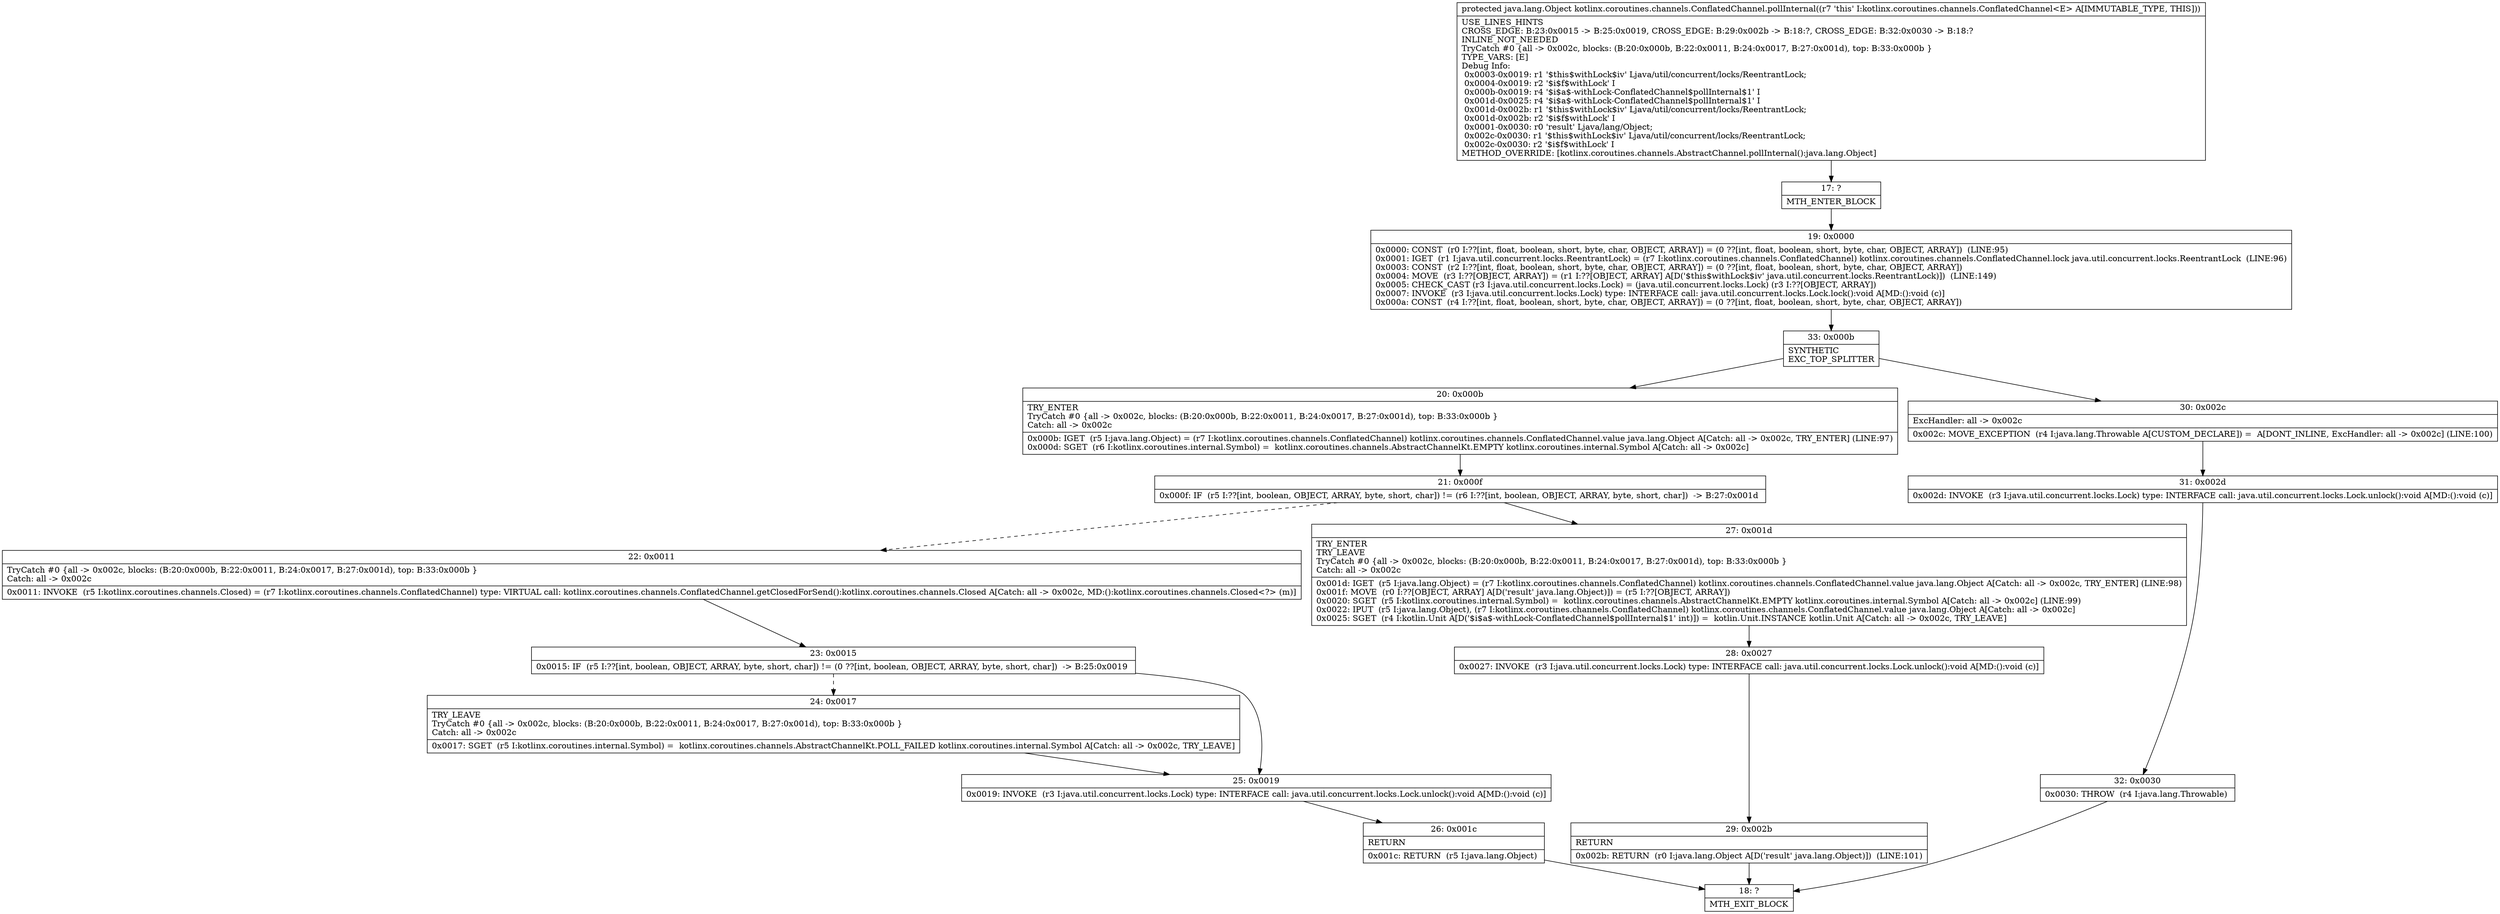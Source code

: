 digraph "CFG forkotlinx.coroutines.channels.ConflatedChannel.pollInternal()Ljava\/lang\/Object;" {
Node_17 [shape=record,label="{17\:\ ?|MTH_ENTER_BLOCK\l}"];
Node_19 [shape=record,label="{19\:\ 0x0000|0x0000: CONST  (r0 I:??[int, float, boolean, short, byte, char, OBJECT, ARRAY]) = (0 ??[int, float, boolean, short, byte, char, OBJECT, ARRAY])  (LINE:95)\l0x0001: IGET  (r1 I:java.util.concurrent.locks.ReentrantLock) = (r7 I:kotlinx.coroutines.channels.ConflatedChannel) kotlinx.coroutines.channels.ConflatedChannel.lock java.util.concurrent.locks.ReentrantLock  (LINE:96)\l0x0003: CONST  (r2 I:??[int, float, boolean, short, byte, char, OBJECT, ARRAY]) = (0 ??[int, float, boolean, short, byte, char, OBJECT, ARRAY]) \l0x0004: MOVE  (r3 I:??[OBJECT, ARRAY]) = (r1 I:??[OBJECT, ARRAY] A[D('$this$withLock$iv' java.util.concurrent.locks.ReentrantLock)])  (LINE:149)\l0x0005: CHECK_CAST (r3 I:java.util.concurrent.locks.Lock) = (java.util.concurrent.locks.Lock) (r3 I:??[OBJECT, ARRAY]) \l0x0007: INVOKE  (r3 I:java.util.concurrent.locks.Lock) type: INTERFACE call: java.util.concurrent.locks.Lock.lock():void A[MD:():void (c)]\l0x000a: CONST  (r4 I:??[int, float, boolean, short, byte, char, OBJECT, ARRAY]) = (0 ??[int, float, boolean, short, byte, char, OBJECT, ARRAY]) \l}"];
Node_33 [shape=record,label="{33\:\ 0x000b|SYNTHETIC\lEXC_TOP_SPLITTER\l}"];
Node_20 [shape=record,label="{20\:\ 0x000b|TRY_ENTER\lTryCatch #0 \{all \-\> 0x002c, blocks: (B:20:0x000b, B:22:0x0011, B:24:0x0017, B:27:0x001d), top: B:33:0x000b \}\lCatch: all \-\> 0x002c\l|0x000b: IGET  (r5 I:java.lang.Object) = (r7 I:kotlinx.coroutines.channels.ConflatedChannel) kotlinx.coroutines.channels.ConflatedChannel.value java.lang.Object A[Catch: all \-\> 0x002c, TRY_ENTER] (LINE:97)\l0x000d: SGET  (r6 I:kotlinx.coroutines.internal.Symbol) =  kotlinx.coroutines.channels.AbstractChannelKt.EMPTY kotlinx.coroutines.internal.Symbol A[Catch: all \-\> 0x002c]\l}"];
Node_21 [shape=record,label="{21\:\ 0x000f|0x000f: IF  (r5 I:??[int, boolean, OBJECT, ARRAY, byte, short, char]) != (r6 I:??[int, boolean, OBJECT, ARRAY, byte, short, char])  \-\> B:27:0x001d \l}"];
Node_22 [shape=record,label="{22\:\ 0x0011|TryCatch #0 \{all \-\> 0x002c, blocks: (B:20:0x000b, B:22:0x0011, B:24:0x0017, B:27:0x001d), top: B:33:0x000b \}\lCatch: all \-\> 0x002c\l|0x0011: INVOKE  (r5 I:kotlinx.coroutines.channels.Closed) = (r7 I:kotlinx.coroutines.channels.ConflatedChannel) type: VIRTUAL call: kotlinx.coroutines.channels.ConflatedChannel.getClosedForSend():kotlinx.coroutines.channels.Closed A[Catch: all \-\> 0x002c, MD:():kotlinx.coroutines.channels.Closed\<?\> (m)]\l}"];
Node_23 [shape=record,label="{23\:\ 0x0015|0x0015: IF  (r5 I:??[int, boolean, OBJECT, ARRAY, byte, short, char]) != (0 ??[int, boolean, OBJECT, ARRAY, byte, short, char])  \-\> B:25:0x0019 \l}"];
Node_24 [shape=record,label="{24\:\ 0x0017|TRY_LEAVE\lTryCatch #0 \{all \-\> 0x002c, blocks: (B:20:0x000b, B:22:0x0011, B:24:0x0017, B:27:0x001d), top: B:33:0x000b \}\lCatch: all \-\> 0x002c\l|0x0017: SGET  (r5 I:kotlinx.coroutines.internal.Symbol) =  kotlinx.coroutines.channels.AbstractChannelKt.POLL_FAILED kotlinx.coroutines.internal.Symbol A[Catch: all \-\> 0x002c, TRY_LEAVE]\l}"];
Node_25 [shape=record,label="{25\:\ 0x0019|0x0019: INVOKE  (r3 I:java.util.concurrent.locks.Lock) type: INTERFACE call: java.util.concurrent.locks.Lock.unlock():void A[MD:():void (c)]\l}"];
Node_26 [shape=record,label="{26\:\ 0x001c|RETURN\l|0x001c: RETURN  (r5 I:java.lang.Object) \l}"];
Node_18 [shape=record,label="{18\:\ ?|MTH_EXIT_BLOCK\l}"];
Node_27 [shape=record,label="{27\:\ 0x001d|TRY_ENTER\lTRY_LEAVE\lTryCatch #0 \{all \-\> 0x002c, blocks: (B:20:0x000b, B:22:0x0011, B:24:0x0017, B:27:0x001d), top: B:33:0x000b \}\lCatch: all \-\> 0x002c\l|0x001d: IGET  (r5 I:java.lang.Object) = (r7 I:kotlinx.coroutines.channels.ConflatedChannel) kotlinx.coroutines.channels.ConflatedChannel.value java.lang.Object A[Catch: all \-\> 0x002c, TRY_ENTER] (LINE:98)\l0x001f: MOVE  (r0 I:??[OBJECT, ARRAY] A[D('result' java.lang.Object)]) = (r5 I:??[OBJECT, ARRAY]) \l0x0020: SGET  (r5 I:kotlinx.coroutines.internal.Symbol) =  kotlinx.coroutines.channels.AbstractChannelKt.EMPTY kotlinx.coroutines.internal.Symbol A[Catch: all \-\> 0x002c] (LINE:99)\l0x0022: IPUT  (r5 I:java.lang.Object), (r7 I:kotlinx.coroutines.channels.ConflatedChannel) kotlinx.coroutines.channels.ConflatedChannel.value java.lang.Object A[Catch: all \-\> 0x002c]\l0x0025: SGET  (r4 I:kotlin.Unit A[D('$i$a$\-withLock\-ConflatedChannel$pollInternal$1' int)]) =  kotlin.Unit.INSTANCE kotlin.Unit A[Catch: all \-\> 0x002c, TRY_LEAVE]\l}"];
Node_28 [shape=record,label="{28\:\ 0x0027|0x0027: INVOKE  (r3 I:java.util.concurrent.locks.Lock) type: INTERFACE call: java.util.concurrent.locks.Lock.unlock():void A[MD:():void (c)]\l}"];
Node_29 [shape=record,label="{29\:\ 0x002b|RETURN\l|0x002b: RETURN  (r0 I:java.lang.Object A[D('result' java.lang.Object)])  (LINE:101)\l}"];
Node_30 [shape=record,label="{30\:\ 0x002c|ExcHandler: all \-\> 0x002c\l|0x002c: MOVE_EXCEPTION  (r4 I:java.lang.Throwable A[CUSTOM_DECLARE]) =  A[DONT_INLINE, ExcHandler: all \-\> 0x002c] (LINE:100)\l}"];
Node_31 [shape=record,label="{31\:\ 0x002d|0x002d: INVOKE  (r3 I:java.util.concurrent.locks.Lock) type: INTERFACE call: java.util.concurrent.locks.Lock.unlock():void A[MD:():void (c)]\l}"];
Node_32 [shape=record,label="{32\:\ 0x0030|0x0030: THROW  (r4 I:java.lang.Throwable) \l}"];
MethodNode[shape=record,label="{protected java.lang.Object kotlinx.coroutines.channels.ConflatedChannel.pollInternal((r7 'this' I:kotlinx.coroutines.channels.ConflatedChannel\<E\> A[IMMUTABLE_TYPE, THIS]))  | USE_LINES_HINTS\lCROSS_EDGE: B:23:0x0015 \-\> B:25:0x0019, CROSS_EDGE: B:29:0x002b \-\> B:18:?, CROSS_EDGE: B:32:0x0030 \-\> B:18:?\lINLINE_NOT_NEEDED\lTryCatch #0 \{all \-\> 0x002c, blocks: (B:20:0x000b, B:22:0x0011, B:24:0x0017, B:27:0x001d), top: B:33:0x000b \}\lTYPE_VARS: [E]\lDebug Info:\l  0x0003\-0x0019: r1 '$this$withLock$iv' Ljava\/util\/concurrent\/locks\/ReentrantLock;\l  0x0004\-0x0019: r2 '$i$f$withLock' I\l  0x000b\-0x0019: r4 '$i$a$\-withLock\-ConflatedChannel$pollInternal$1' I\l  0x001d\-0x0025: r4 '$i$a$\-withLock\-ConflatedChannel$pollInternal$1' I\l  0x001d\-0x002b: r1 '$this$withLock$iv' Ljava\/util\/concurrent\/locks\/ReentrantLock;\l  0x001d\-0x002b: r2 '$i$f$withLock' I\l  0x0001\-0x0030: r0 'result' Ljava\/lang\/Object;\l  0x002c\-0x0030: r1 '$this$withLock$iv' Ljava\/util\/concurrent\/locks\/ReentrantLock;\l  0x002c\-0x0030: r2 '$i$f$withLock' I\lMETHOD_OVERRIDE: [kotlinx.coroutines.channels.AbstractChannel.pollInternal():java.lang.Object]\l}"];
MethodNode -> Node_17;Node_17 -> Node_19;
Node_19 -> Node_33;
Node_33 -> Node_20;
Node_33 -> Node_30;
Node_20 -> Node_21;
Node_21 -> Node_22[style=dashed];
Node_21 -> Node_27;
Node_22 -> Node_23;
Node_23 -> Node_24[style=dashed];
Node_23 -> Node_25;
Node_24 -> Node_25;
Node_25 -> Node_26;
Node_26 -> Node_18;
Node_27 -> Node_28;
Node_28 -> Node_29;
Node_29 -> Node_18;
Node_30 -> Node_31;
Node_31 -> Node_32;
Node_32 -> Node_18;
}

